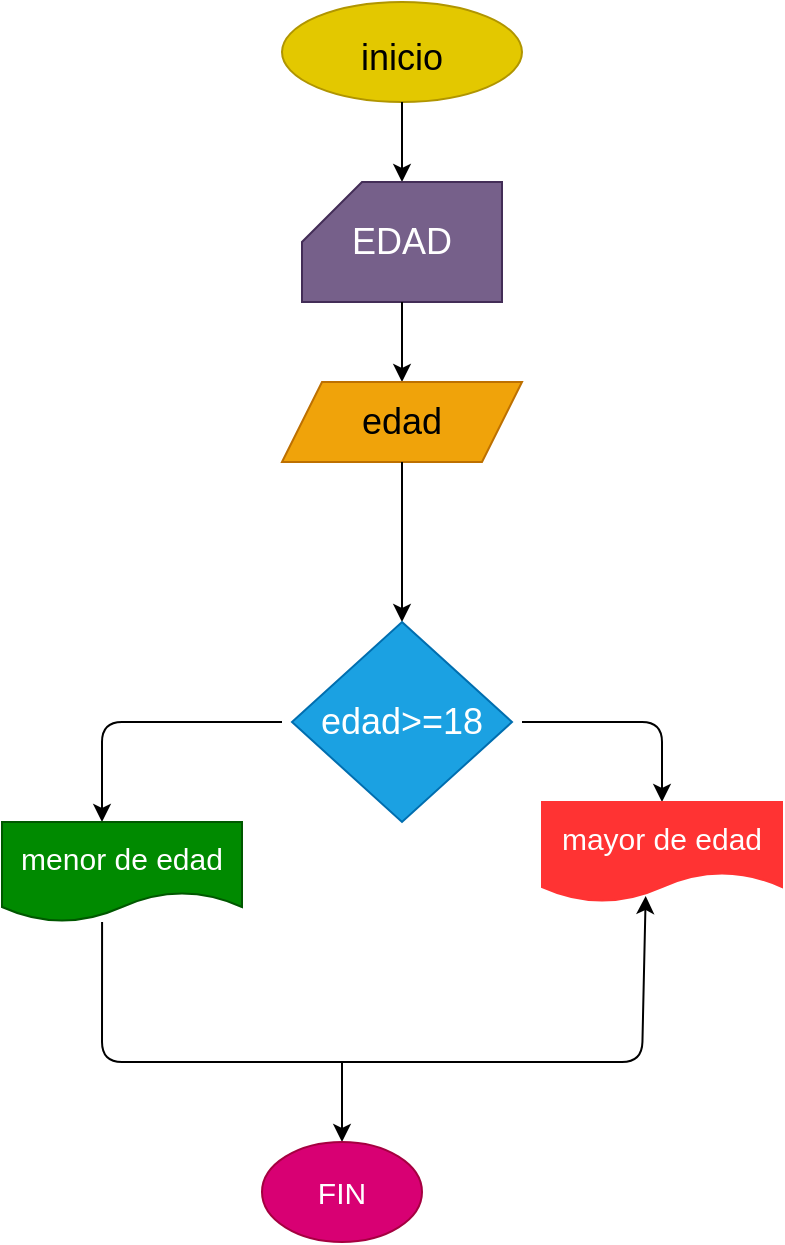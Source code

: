 <mxfile>
    <diagram id="6_31T4HzxxLja41H0th6" name="Página-1">
        <mxGraphModel dx="422" dy="357" grid="1" gridSize="10" guides="1" tooltips="1" connect="1" arrows="1" fold="1" page="1" pageScale="1" pageWidth="827" pageHeight="1169" math="0" shadow="0">
            <root>
                <mxCell id="0"/>
                <mxCell id="1" parent="0"/>
                <mxCell id="2" value="" style="ellipse;whiteSpace=wrap;html=1;fillColor=#e3c800;fontColor=#000000;strokeColor=#B09500;" vertex="1" parent="1">
                    <mxGeometry x="140" y="30" width="120" height="50" as="geometry"/>
                </mxCell>
                <UserObject label="&lt;font color=&quot;#000000&quot; style=&quot;font-size: 18px;&quot;&gt;inicio&lt;/font&gt;" placeholders="1" name="Variable" id="5">
                    <mxCell style="text;html=1;strokeColor=none;fillColor=none;align=center;verticalAlign=middle;whiteSpace=wrap;overflow=hidden;fontSize=18;" vertex="1" parent="1">
                        <mxGeometry x="160" y="45" width="80" height="20" as="geometry"/>
                    </mxCell>
                </UserObject>
                <mxCell id="6" value="" style="endArrow=classic;html=1;fontSize=18;fontColor=#000000;exitX=0.5;exitY=1;exitDx=0;exitDy=0;" edge="1" parent="1" source="2">
                    <mxGeometry width="50" height="50" relative="1" as="geometry">
                        <mxPoint x="200" y="210" as="sourcePoint"/>
                        <mxPoint x="200" y="120" as="targetPoint"/>
                    </mxGeometry>
                </mxCell>
                <mxCell id="9" value="EDAD" style="shape=card;whiteSpace=wrap;html=1;fontSize=18;fontColor=#ffffff;fillColor=#76608a;strokeColor=#432D57;" vertex="1" parent="1">
                    <mxGeometry x="150" y="120" width="100" height="60" as="geometry"/>
                </mxCell>
                <mxCell id="10" value="" style="endArrow=classic;html=1;fontSize=18;fontColor=#000000;exitX=0.5;exitY=1;exitDx=0;exitDy=0;exitPerimeter=0;" edge="1" parent="1" source="9">
                    <mxGeometry width="50" height="50" relative="1" as="geometry">
                        <mxPoint x="200" y="210" as="sourcePoint"/>
                        <mxPoint x="200" y="220" as="targetPoint"/>
                    </mxGeometry>
                </mxCell>
                <mxCell id="11" value="edad" style="shape=parallelogram;perimeter=parallelogramPerimeter;whiteSpace=wrap;html=1;fixedSize=1;fontSize=18;fontColor=#000000;fillColor=#f0a30a;strokeColor=#BD7000;" vertex="1" parent="1">
                    <mxGeometry x="140" y="220" width="120" height="40" as="geometry"/>
                </mxCell>
                <mxCell id="12" value="" style="endArrow=classic;html=1;fontSize=18;fontColor=#000000;exitX=0.5;exitY=1;exitDx=0;exitDy=0;" edge="1" parent="1" source="11">
                    <mxGeometry width="50" height="50" relative="1" as="geometry">
                        <mxPoint x="200" y="350" as="sourcePoint"/>
                        <mxPoint x="200" y="340" as="targetPoint"/>
                    </mxGeometry>
                </mxCell>
                <mxCell id="13" value="edad&amp;gt;=18" style="rhombus;whiteSpace=wrap;html=1;fontSize=18;fillColor=#1ba1e2;strokeColor=#006EAF;fontColor=#ffffff;" vertex="1" parent="1">
                    <mxGeometry x="145" y="340" width="110" height="100" as="geometry"/>
                </mxCell>
                <mxCell id="14" value="" style="endArrow=classic;html=1;fontSize=18;fontColor=#000000;" edge="1" parent="1">
                    <mxGeometry width="50" height="50" relative="1" as="geometry">
                        <mxPoint x="260" y="390" as="sourcePoint"/>
                        <mxPoint x="330" y="430" as="targetPoint"/>
                        <Array as="points">
                            <mxPoint x="330" y="390"/>
                        </Array>
                    </mxGeometry>
                </mxCell>
                <mxCell id="15" value="&lt;font style=&quot;font-size: 15px&quot;&gt;mayor de edad&lt;/font&gt;" style="shape=document;whiteSpace=wrap;html=1;boundedLbl=1;fontSize=18;fontColor=#ffffff;fillColor=#FF3333;strokeColor=#FF3333;" vertex="1" parent="1">
                    <mxGeometry x="270" y="430" width="120" height="50" as="geometry"/>
                </mxCell>
                <mxCell id="17" value="" style="endArrow=classic;html=1;fontSize=15;fontColor=#000000;" edge="1" parent="1">
                    <mxGeometry width="50" height="50" relative="1" as="geometry">
                        <mxPoint x="140" y="390" as="sourcePoint"/>
                        <mxPoint x="50" y="440" as="targetPoint"/>
                        <Array as="points">
                            <mxPoint x="50" y="390"/>
                        </Array>
                    </mxGeometry>
                </mxCell>
                <mxCell id="18" value="menor de edad" style="shape=document;whiteSpace=wrap;html=1;boundedLbl=1;fontSize=15;fontColor=#ffffff;fillColor=#008a00;strokeColor=#005700;" vertex="1" parent="1">
                    <mxGeometry y="440" width="120" height="50" as="geometry"/>
                </mxCell>
                <mxCell id="19" value="" style="endArrow=classic;html=1;fontSize=15;fontColor=#000000;exitX=0.417;exitY=1;exitDx=0;exitDy=0;exitPerimeter=0;entryX=0.432;entryY=0.94;entryDx=0;entryDy=0;entryPerimeter=0;" edge="1" parent="1" source="18" target="15">
                    <mxGeometry width="50" height="50" relative="1" as="geometry">
                        <mxPoint x="160" y="480" as="sourcePoint"/>
                        <mxPoint x="320" y="490" as="targetPoint"/>
                        <Array as="points">
                            <mxPoint x="50" y="560"/>
                            <mxPoint x="320" y="560"/>
                        </Array>
                    </mxGeometry>
                </mxCell>
                <mxCell id="22" value="" style="endArrow=classic;html=1;fontSize=15;fontColor=#000000;" edge="1" parent="1">
                    <mxGeometry width="50" height="50" relative="1" as="geometry">
                        <mxPoint x="170" y="560" as="sourcePoint"/>
                        <mxPoint x="170" y="600" as="targetPoint"/>
                    </mxGeometry>
                </mxCell>
                <mxCell id="24" value="FIN" style="ellipse;whiteSpace=wrap;html=1;fontSize=15;fontColor=#ffffff;fillColor=#d80073;strokeColor=#A50040;" vertex="1" parent="1">
                    <mxGeometry x="130" y="600" width="80" height="50" as="geometry"/>
                </mxCell>
            </root>
        </mxGraphModel>
    </diagram>
</mxfile>